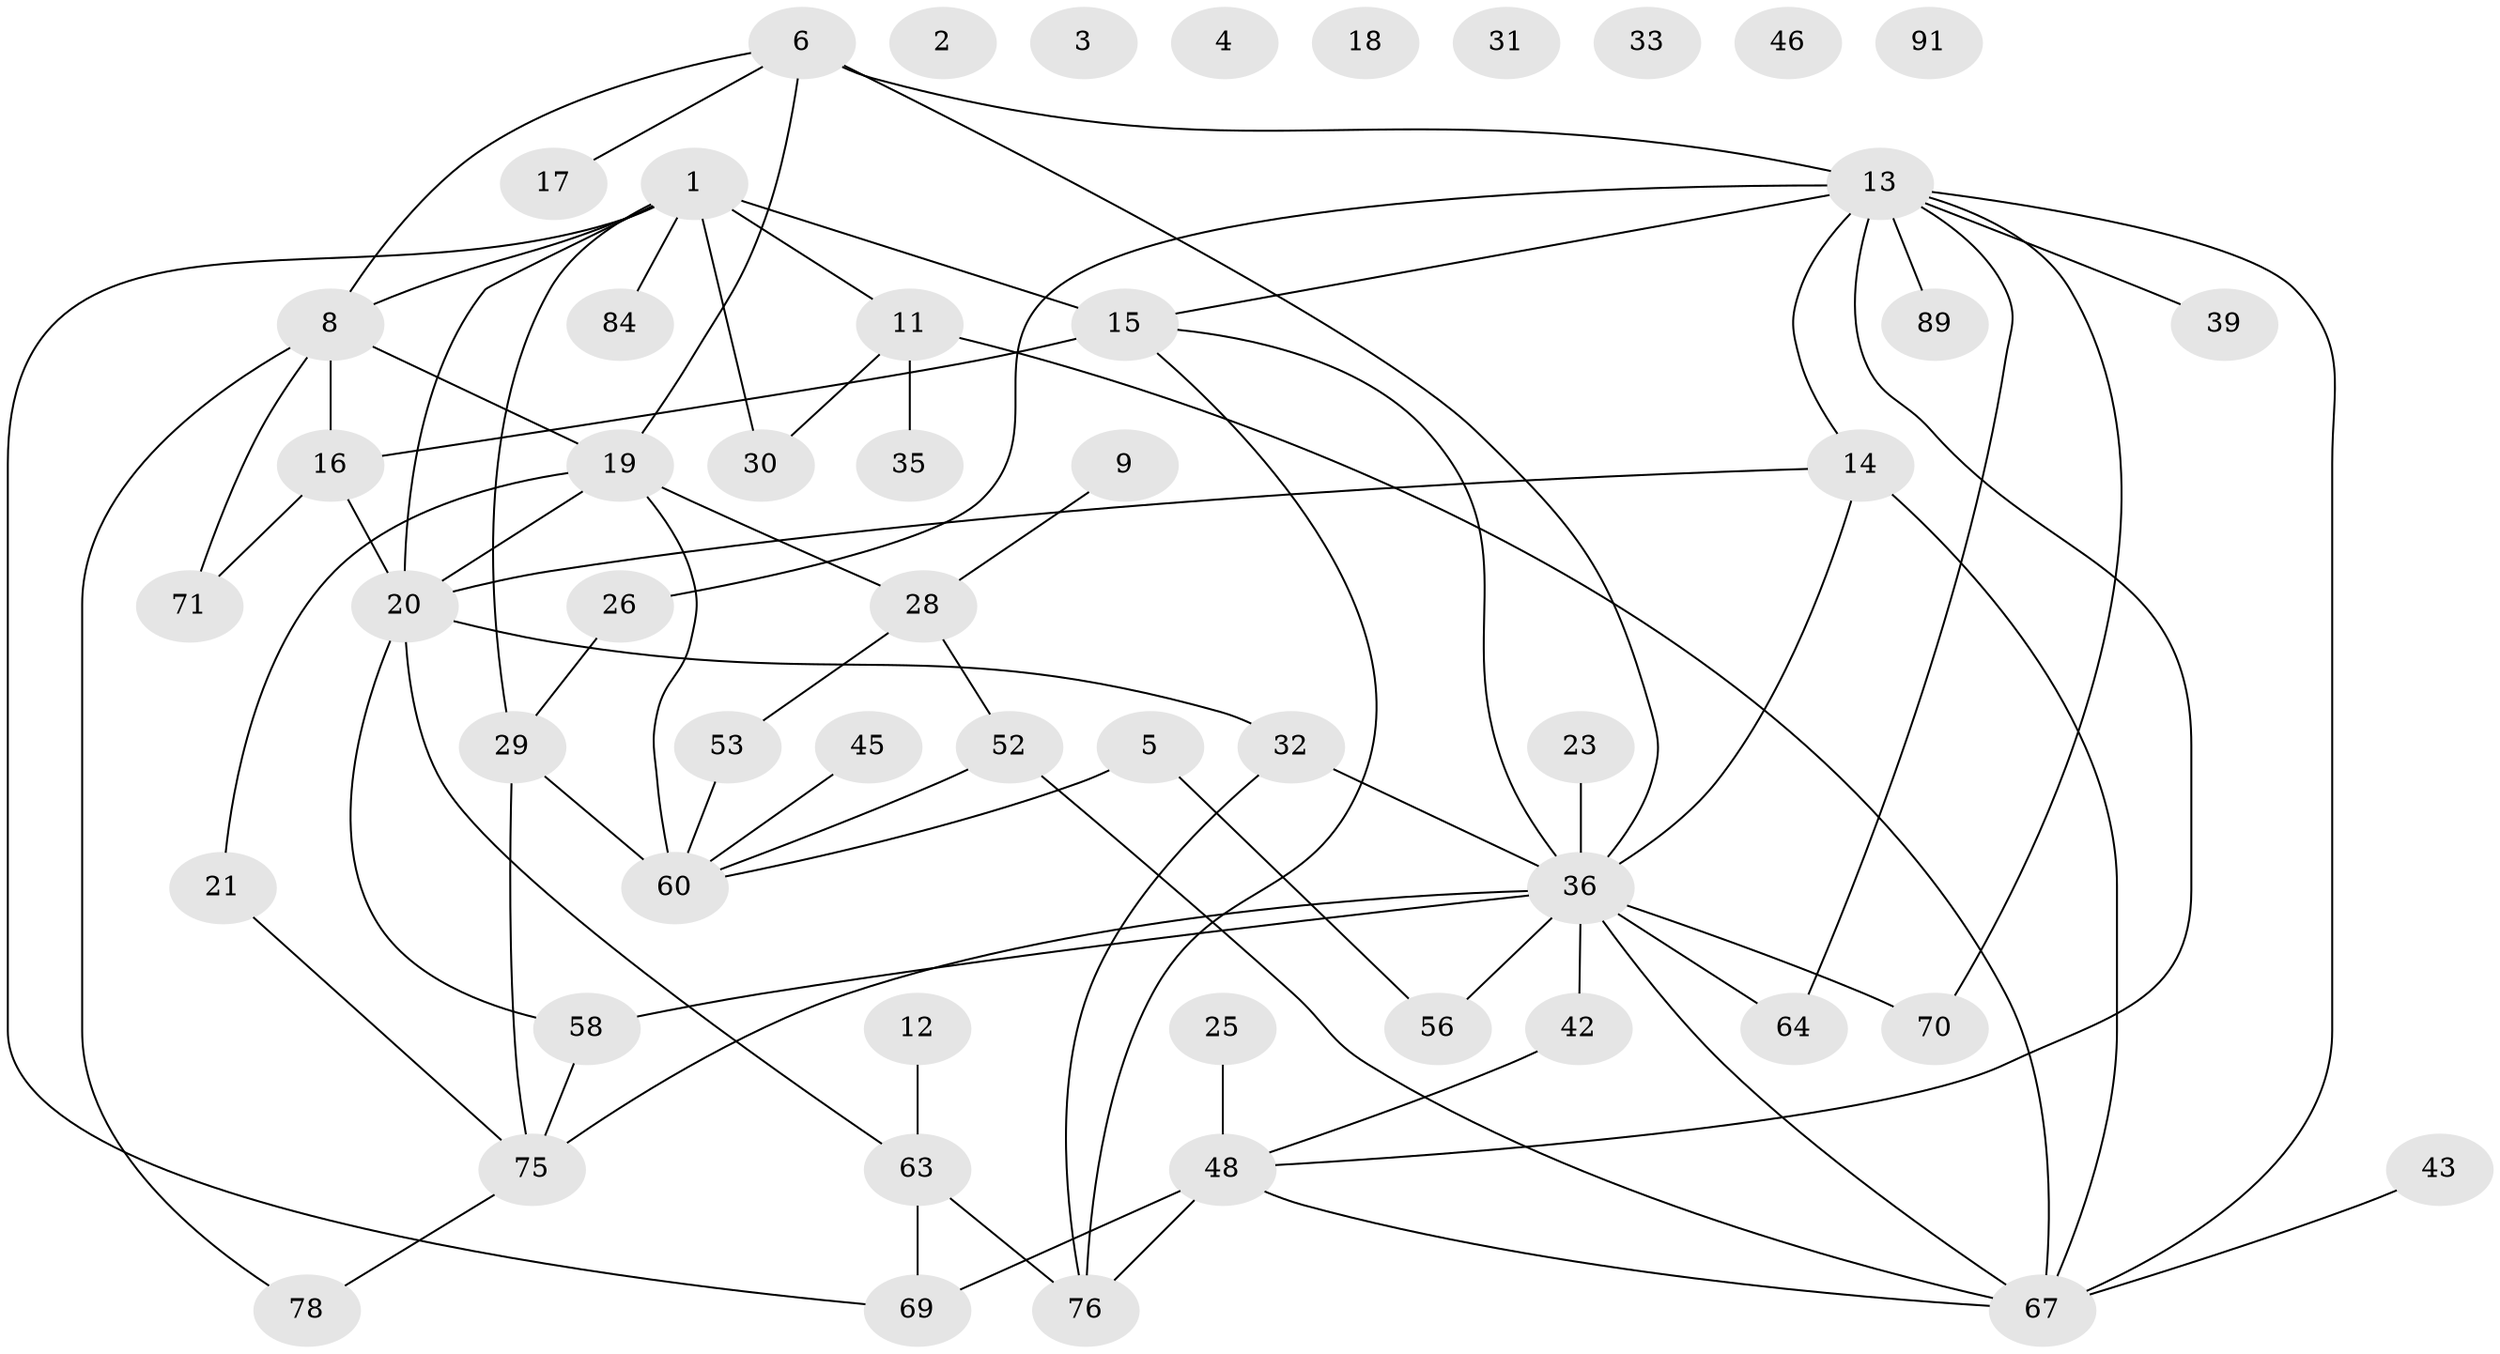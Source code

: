 // original degree distribution, {4: 0.1792452830188679, 0: 0.07547169811320754, 2: 0.2641509433962264, 5: 0.11320754716981132, 1: 0.16037735849056603, 3: 0.1792452830188679, 6: 0.02830188679245283}
// Generated by graph-tools (version 1.1) at 2025/13/03/09/25 04:13:10]
// undirected, 53 vertices, 78 edges
graph export_dot {
graph [start="1"]
  node [color=gray90,style=filled];
  1 [super="+57+81+47+7"];
  2;
  3;
  4;
  5;
  6 [super="+10+83"];
  8 [super="+44+59+88"];
  9;
  11 [super="+87"];
  12;
  13 [super="+103+24"];
  14 [super="+41"];
  15 [super="+37"];
  16;
  17;
  18;
  19 [super="+79"];
  20 [super="+61+38"];
  21 [super="+96"];
  23;
  25;
  26 [super="+27"];
  28 [super="+40"];
  29 [super="+34"];
  30;
  31;
  32;
  33;
  35;
  36 [super="+54+50+74"];
  39;
  42;
  43;
  45;
  46;
  48 [super="+97"];
  52 [super="+65+104+62"];
  53 [super="+55"];
  56;
  58 [super="+66"];
  60 [super="+85+80"];
  63 [super="+92"];
  64;
  67 [super="+82"];
  69;
  70;
  71;
  75 [super="+77"];
  76 [super="+93"];
  78;
  84;
  89;
  91;
  1 -- 11;
  1 -- 8;
  1 -- 84;
  1 -- 20;
  1 -- 69;
  1 -- 30 [weight=2];
  1 -- 29 [weight=2];
  1 -- 15 [weight=3];
  5 -- 56;
  5 -- 60;
  6 -- 17 [weight=2];
  6 -- 19;
  6 -- 8;
  6 -- 36 [weight=2];
  6 -- 13;
  8 -- 16;
  8 -- 78;
  8 -- 71;
  8 -- 19;
  9 -- 28;
  11 -- 30;
  11 -- 35;
  11 -- 67;
  12 -- 63;
  13 -- 14;
  13 -- 64;
  13 -- 67;
  13 -- 70;
  13 -- 39;
  13 -- 48;
  13 -- 89;
  13 -- 26;
  13 -- 15;
  14 -- 67;
  14 -- 20;
  14 -- 36;
  15 -- 16;
  15 -- 76;
  15 -- 36;
  16 -- 20;
  16 -- 71;
  19 -- 20;
  19 -- 60;
  19 -- 28;
  19 -- 21;
  20 -- 63;
  20 -- 32;
  20 -- 58;
  21 -- 75;
  23 -- 36;
  25 -- 48;
  26 -- 29;
  28 -- 52;
  28 -- 53;
  29 -- 60 [weight=3];
  29 -- 75;
  32 -- 76;
  32 -- 36;
  36 -- 56;
  36 -- 58;
  36 -- 75 [weight=2];
  36 -- 64;
  36 -- 67;
  36 -- 70;
  36 -- 42;
  42 -- 48;
  43 -- 67;
  45 -- 60;
  48 -- 69;
  48 -- 76;
  48 -- 67;
  52 -- 67;
  52 -- 60;
  53 -- 60;
  58 -- 75;
  63 -- 69;
  63 -- 76;
  75 -- 78;
}
